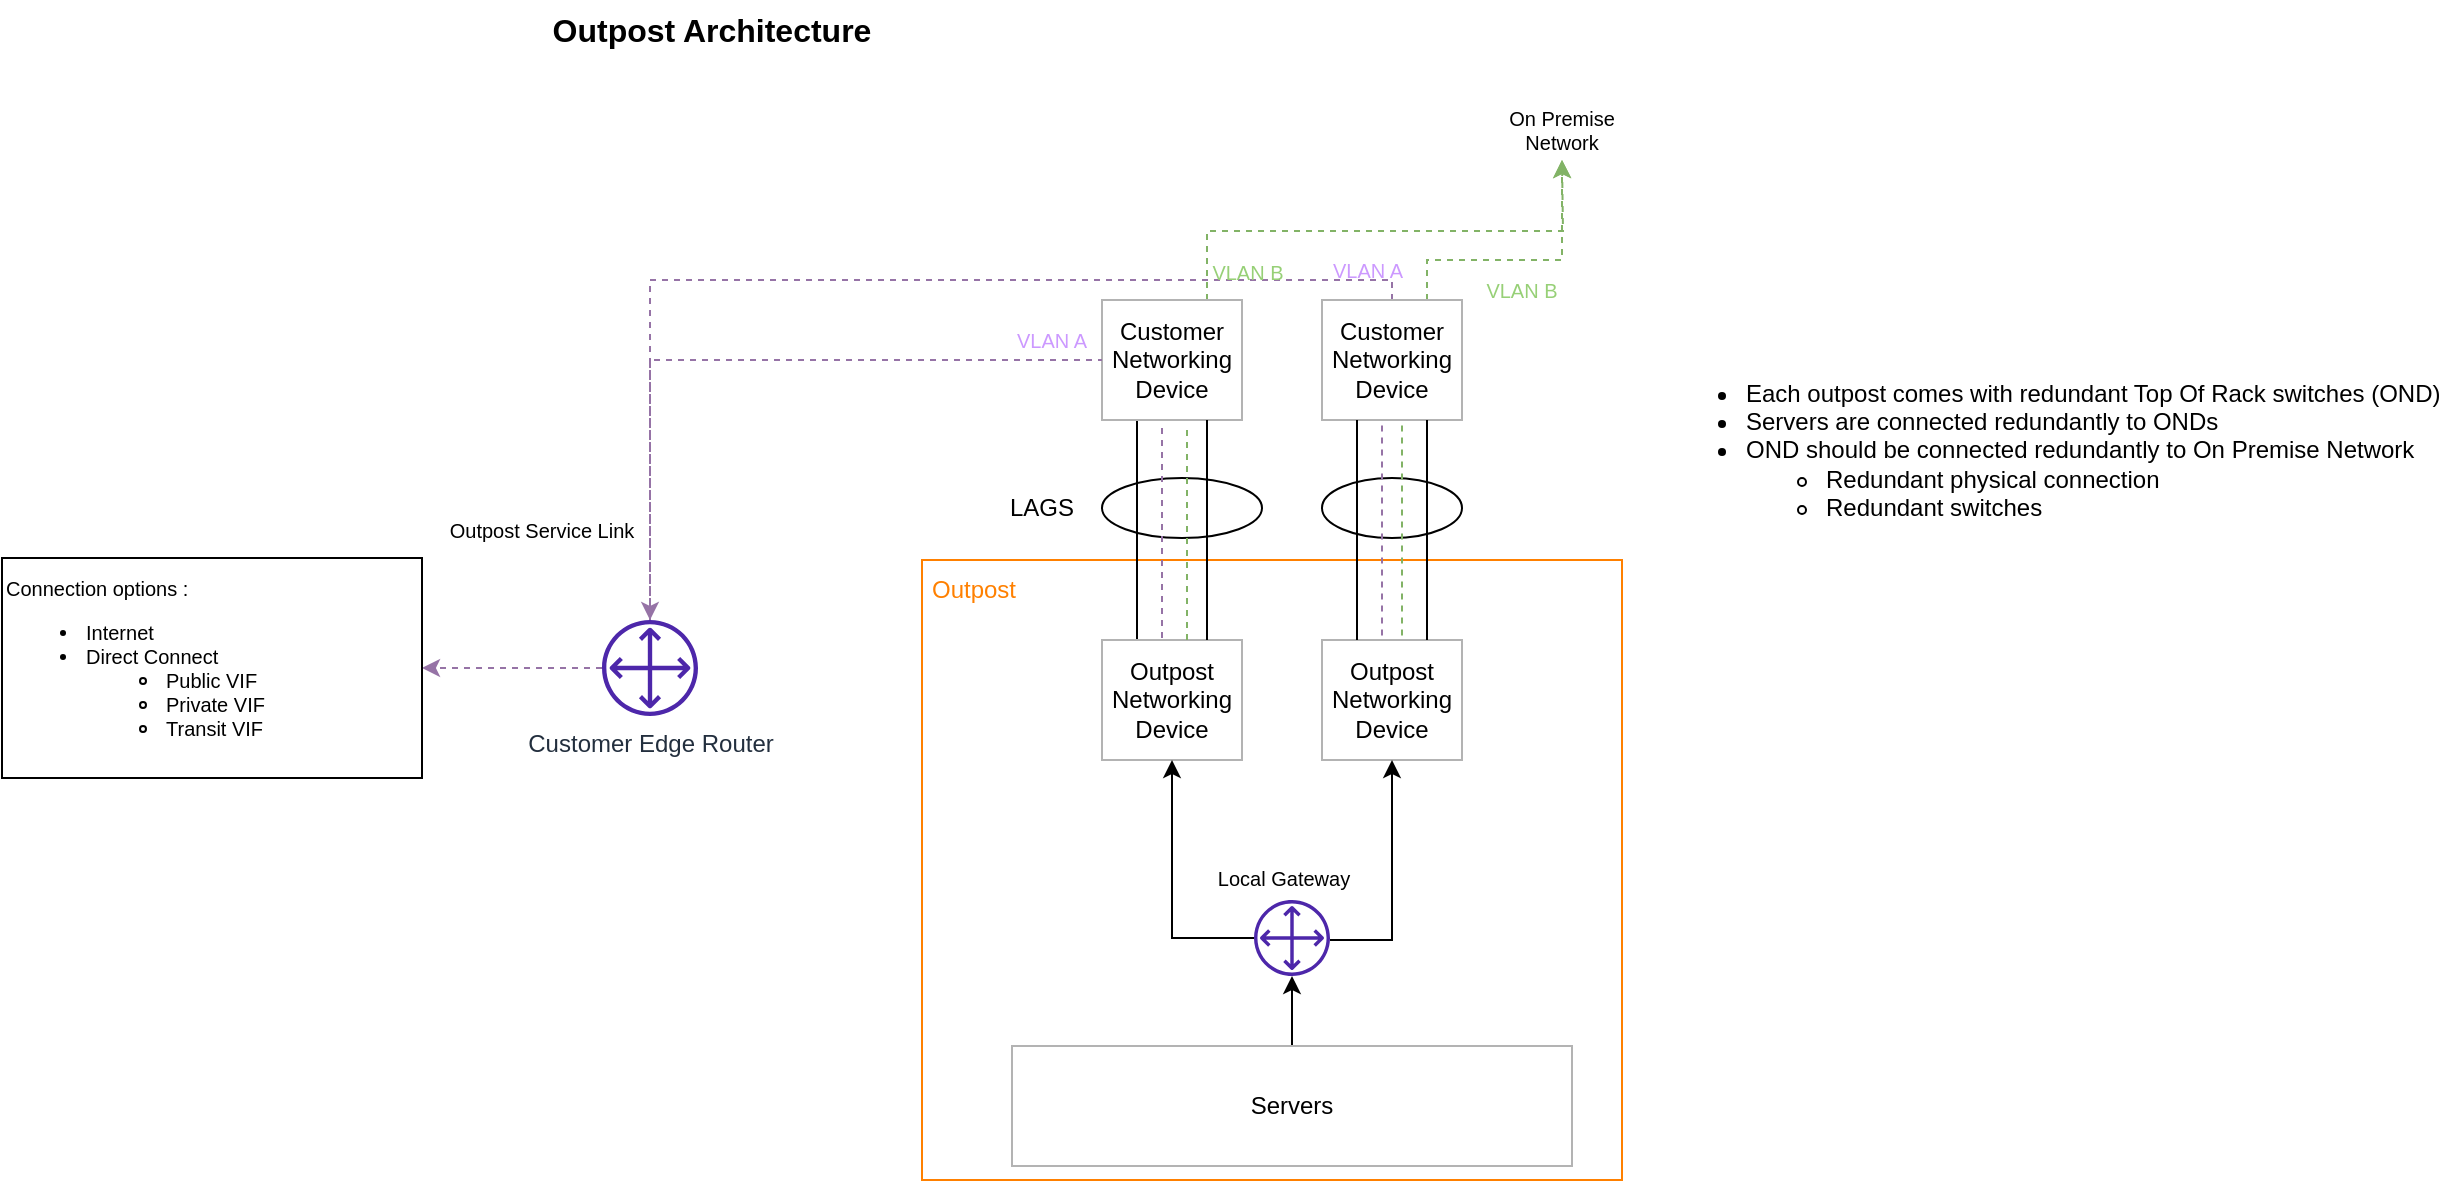 <mxfile version="20.8.16" type="device" pages="2"><diagram id="ywgrt5iHm2Y5bo9fATXf" name="Module 4 : Specialized Infrastructure"><mxGraphModel dx="1863" dy="701" grid="1" gridSize="10" guides="1" tooltips="1" connect="1" arrows="1" fold="1" page="1" pageScale="1" pageWidth="827" pageHeight="1169" math="0" shadow="0"><root><mxCell id="0"/><mxCell id="1" parent="0"/><mxCell id="Mn6l3UYsuZS0TiWTPpmY-5" value="" style="rounded=0;whiteSpace=wrap;html=1;strokeColor=#FF8000;fontSize=12;fontColor=#000000;fillColor=none;" vertex="1" parent="1"><mxGeometry x="160" y="320" width="350" height="310" as="geometry"/></mxCell><mxCell id="m7l4k4xZJMfM7vUmarLr-1" value="Outpost Architecture" style="text;html=1;strokeColor=none;fillColor=none;align=center;verticalAlign=middle;whiteSpace=wrap;rounded=0;fontSize=16;fontColor=#000000;fontStyle=1" vertex="1" parent="1"><mxGeometry x="-60" y="40" width="230" height="30" as="geometry"/></mxCell><mxCell id="Mn6l3UYsuZS0TiWTPpmY-11" style="edgeStyle=orthogonalEdgeStyle;rounded=0;orthogonalLoop=1;jettySize=auto;html=1;entryX=0.25;entryY=1;entryDx=0;entryDy=0;fontSize=12;fontColor=#FF8000;endArrow=none;endFill=0;exitX=0.25;exitY=0;exitDx=0;exitDy=0;" edge="1" parent="1" source="Mn6l3UYsuZS0TiWTPpmY-1" target="Mn6l3UYsuZS0TiWTPpmY-7"><mxGeometry relative="1" as="geometry"><mxPoint x="285" y="360" as="sourcePoint"/></mxGeometry></mxCell><mxCell id="Mn6l3UYsuZS0TiWTPpmY-1" value="Outpost Networking Device" style="rounded=0;whiteSpace=wrap;html=1;strokeColor=#B3B3B3;fontSize=12;fontColor=#000000;fillColor=none;" vertex="1" parent="1"><mxGeometry x="250" y="360" width="70" height="60" as="geometry"/></mxCell><mxCell id="Mn6l3UYsuZS0TiWTPpmY-37" style="edgeStyle=orthogonalEdgeStyle;rounded=0;orthogonalLoop=1;jettySize=auto;html=1;fontSize=10;fontColor=#000000;endArrow=classic;endFill=1;" edge="1" parent="1" source="Mn6l3UYsuZS0TiWTPpmY-2" target="Mn6l3UYsuZS0TiWTPpmY-36"><mxGeometry relative="1" as="geometry"/></mxCell><mxCell id="Mn6l3UYsuZS0TiWTPpmY-2" value="Servers" style="rounded=0;whiteSpace=wrap;html=1;strokeColor=#B3B3B3;fontSize=12;fontColor=#000000;fillColor=none;" vertex="1" parent="1"><mxGeometry x="205" y="563" width="280" height="60" as="geometry"/></mxCell><mxCell id="Mn6l3UYsuZS0TiWTPpmY-3" value="Outpost Networking Device" style="rounded=0;whiteSpace=wrap;html=1;strokeColor=#B3B3B3;fontSize=12;fontColor=#000000;fillColor=none;" vertex="1" parent="1"><mxGeometry x="360" y="360" width="70" height="60" as="geometry"/></mxCell><mxCell id="Mn6l3UYsuZS0TiWTPpmY-6" value="Outpost" style="text;html=1;strokeColor=none;fillColor=none;align=center;verticalAlign=middle;whiteSpace=wrap;rounded=0;fontSize=12;fontColor=#FF8000;" vertex="1" parent="1"><mxGeometry x="156" y="320" width="60" height="30" as="geometry"/></mxCell><mxCell id="Mn6l3UYsuZS0TiWTPpmY-35" style="edgeStyle=orthogonalEdgeStyle;rounded=0;orthogonalLoop=1;jettySize=auto;html=1;exitX=0.75;exitY=0;exitDx=0;exitDy=0;dashed=1;fontSize=10;fontColor=#000000;endArrow=classic;endFill=1;fillColor=#d5e8d4;strokeColor=#82b366;" edge="1" parent="1" source="Mn6l3UYsuZS0TiWTPpmY-7"><mxGeometry relative="1" as="geometry"><mxPoint x="480" y="120" as="targetPoint"/></mxGeometry></mxCell><mxCell id="Mn6l3UYsuZS0TiWTPpmY-7" value="Customer Networking Device" style="rounded=0;whiteSpace=wrap;html=1;strokeColor=#B3B3B3;fontSize=12;fontColor=#000000;fillColor=none;" vertex="1" parent="1"><mxGeometry x="250" y="190" width="70" height="60" as="geometry"/></mxCell><mxCell id="Mn6l3UYsuZS0TiWTPpmY-45" style="edgeStyle=orthogonalEdgeStyle;rounded=0;orthogonalLoop=1;jettySize=auto;html=1;entryX=0.5;entryY=1;entryDx=0;entryDy=0;fontSize=10;fontColor=#000000;endArrow=classic;endFill=1;fillColor=#d5e8d4;strokeColor=#82b366;dashed=1;exitX=0.75;exitY=0;exitDx=0;exitDy=0;" edge="1" parent="1" source="Mn6l3UYsuZS0TiWTPpmY-8" target="Mn6l3UYsuZS0TiWTPpmY-44"><mxGeometry relative="1" as="geometry"><Array as="points"><mxPoint x="413" y="170"/><mxPoint x="480" y="170"/></Array></mxGeometry></mxCell><mxCell id="Mn6l3UYsuZS0TiWTPpmY-47" style="edgeStyle=orthogonalEdgeStyle;rounded=0;orthogonalLoop=1;jettySize=auto;html=1;dashed=1;fontSize=10;fontColor=#97D077;endArrow=classic;endFill=1;fillColor=#e1d5e7;strokeColor=#9673a6;" edge="1" parent="1" source="Mn6l3UYsuZS0TiWTPpmY-8" target="Mn6l3UYsuZS0TiWTPpmY-29"><mxGeometry relative="1" as="geometry"><Array as="points"><mxPoint x="395" y="180"/><mxPoint x="24" y="180"/></Array></mxGeometry></mxCell><mxCell id="Mn6l3UYsuZS0TiWTPpmY-8" value="Customer Networking Device" style="rounded=0;whiteSpace=wrap;html=1;strokeColor=#B3B3B3;fontSize=12;fontColor=#000000;fillColor=none;" vertex="1" parent="1"><mxGeometry x="360" y="190" width="70" height="60" as="geometry"/></mxCell><mxCell id="Mn6l3UYsuZS0TiWTPpmY-12" style="edgeStyle=orthogonalEdgeStyle;rounded=0;orthogonalLoop=1;jettySize=auto;html=1;entryX=0.75;entryY=1;entryDx=0;entryDy=0;fontSize=12;fontColor=#FF8000;exitX=0.75;exitY=0;exitDx=0;exitDy=0;endArrow=none;endFill=0;" edge="1" parent="1" source="Mn6l3UYsuZS0TiWTPpmY-1" target="Mn6l3UYsuZS0TiWTPpmY-7"><mxGeometry relative="1" as="geometry"><mxPoint x="295" y="321" as="sourcePoint"/><mxPoint x="295" y="251" as="targetPoint"/></mxGeometry></mxCell><mxCell id="Mn6l3UYsuZS0TiWTPpmY-13" value="LAGS" style="text;html=1;strokeColor=none;fillColor=none;align=center;verticalAlign=middle;whiteSpace=wrap;rounded=0;fontSize=12;fontColor=#000000;" vertex="1" parent="1"><mxGeometry x="190" y="279" width="60" height="30" as="geometry"/></mxCell><mxCell id="Mn6l3UYsuZS0TiWTPpmY-14" value="" style="ellipse;whiteSpace=wrap;html=1;strokeColor=#000000;fontSize=12;fontColor=#000000;fillColor=none;" vertex="1" parent="1"><mxGeometry x="250" y="279" width="80" height="30" as="geometry"/></mxCell><mxCell id="Mn6l3UYsuZS0TiWTPpmY-15" style="edgeStyle=orthogonalEdgeStyle;rounded=0;orthogonalLoop=1;jettySize=auto;html=1;entryX=0.75;entryY=1;entryDx=0;entryDy=0;fontSize=12;fontColor=#FF8000;exitX=0.75;exitY=0;exitDx=0;exitDy=0;endArrow=none;endFill=0;" edge="1" parent="1" source="Mn6l3UYsuZS0TiWTPpmY-3" target="Mn6l3UYsuZS0TiWTPpmY-8"><mxGeometry relative="1" as="geometry"><mxPoint x="405" y="360" as="sourcePoint"/><mxPoint x="405" y="250" as="targetPoint"/></mxGeometry></mxCell><mxCell id="Mn6l3UYsuZS0TiWTPpmY-16" style="edgeStyle=orthogonalEdgeStyle;rounded=0;orthogonalLoop=1;jettySize=auto;html=1;entryX=0.25;entryY=1;entryDx=0;entryDy=0;fontSize=12;fontColor=#FF8000;endArrow=none;endFill=0;exitX=0.25;exitY=0;exitDx=0;exitDy=0;" edge="1" parent="1" source="Mn6l3UYsuZS0TiWTPpmY-3" target="Mn6l3UYsuZS0TiWTPpmY-8"><mxGeometry relative="1" as="geometry"><mxPoint x="390" y="360" as="sourcePoint"/><mxPoint x="390" y="250" as="targetPoint"/></mxGeometry></mxCell><mxCell id="Mn6l3UYsuZS0TiWTPpmY-17" value="" style="ellipse;whiteSpace=wrap;html=1;strokeColor=#000000;fontSize=12;fontColor=#000000;fillColor=none;" vertex="1" parent="1"><mxGeometry x="360" y="279" width="70" height="30" as="geometry"/></mxCell><mxCell id="Mn6l3UYsuZS0TiWTPpmY-18" value="&lt;ul&gt;&lt;li&gt;Each outpost comes with redundant Top Of Rack switches (OND)&lt;/li&gt;&lt;li&gt;Servers are connected redundantly to ONDs&lt;/li&gt;&lt;li&gt;OND should be connected redundantly to On Premise Network&lt;/li&gt;&lt;ul&gt;&lt;li&gt;Redundant physical connection&lt;/li&gt;&lt;li&gt;Redundant switches&lt;/li&gt;&lt;/ul&gt;&lt;/ul&gt;" style="text;html=1;strokeColor=none;fillColor=none;align=left;verticalAlign=middle;whiteSpace=wrap;rounded=0;fontSize=12;fontColor=#000000;" vertex="1" parent="1"><mxGeometry x="530" y="225" width="400" height="80" as="geometry"/></mxCell><mxCell id="Mn6l3UYsuZS0TiWTPpmY-22" value="" style="endArrow=none;dashed=1;html=1;rounded=0;fontSize=12;fontColor=#000000;entryX=0.6;entryY=1.02;entryDx=0;entryDy=0;entryPerimeter=0;fillColor=#e1d5e7;strokeColor=#9673a6;" edge="1" parent="1"><mxGeometry width="50" height="50" relative="1" as="geometry"><mxPoint x="280" y="359" as="sourcePoint"/><mxPoint x="280" y="251.2" as="targetPoint"/></mxGeometry></mxCell><mxCell id="Mn6l3UYsuZS0TiWTPpmY-23" value="" style="endArrow=none;dashed=1;html=1;rounded=0;fontSize=12;fontColor=#000000;entryX=0.6;entryY=1.02;entryDx=0;entryDy=0;entryPerimeter=0;fillColor=#d5e8d4;strokeColor=#82b366;" edge="1" parent="1"><mxGeometry width="50" height="50" relative="1" as="geometry"><mxPoint x="292.5" y="360" as="sourcePoint"/><mxPoint x="292.5" y="252.2" as="targetPoint"/></mxGeometry></mxCell><mxCell id="Mn6l3UYsuZS0TiWTPpmY-27" value="" style="endArrow=none;dashed=1;html=1;rounded=0;fontSize=12;fontColor=#000000;entryX=0.6;entryY=1.02;entryDx=0;entryDy=0;entryPerimeter=0;fillColor=#e1d5e7;strokeColor=#9673a6;" edge="1" parent="1"><mxGeometry width="50" height="50" relative="1" as="geometry"><mxPoint x="390" y="357.8" as="sourcePoint"/><mxPoint x="390" y="250.0" as="targetPoint"/></mxGeometry></mxCell><mxCell id="Mn6l3UYsuZS0TiWTPpmY-28" value="" style="endArrow=none;dashed=1;html=1;rounded=0;fontSize=12;fontColor=#000000;entryX=0.6;entryY=1.02;entryDx=0;entryDy=0;entryPerimeter=0;fillColor=#d5e8d4;strokeColor=#82b366;" edge="1" parent="1"><mxGeometry width="50" height="50" relative="1" as="geometry"><mxPoint x="400" y="357.8" as="sourcePoint"/><mxPoint x="400" y="250.0" as="targetPoint"/></mxGeometry></mxCell><mxCell id="Mn6l3UYsuZS0TiWTPpmY-30" style="edgeStyle=orthogonalEdgeStyle;rounded=0;orthogonalLoop=1;jettySize=auto;html=1;entryX=0;entryY=0.5;entryDx=0;entryDy=0;fontSize=12;fontColor=#000000;endArrow=none;endFill=0;fillColor=#e1d5e7;strokeColor=#9673a6;dashed=1;" edge="1" parent="1" source="Mn6l3UYsuZS0TiWTPpmY-29" target="Mn6l3UYsuZS0TiWTPpmY-7"><mxGeometry relative="1" as="geometry"><Array as="points"><mxPoint x="24" y="220"/></Array></mxGeometry></mxCell><mxCell id="Mn6l3UYsuZS0TiWTPpmY-49" style="edgeStyle=orthogonalEdgeStyle;rounded=0;orthogonalLoop=1;jettySize=auto;html=1;entryX=1;entryY=0.5;entryDx=0;entryDy=0;dashed=1;fontSize=10;fontColor=#CC99FF;endArrow=classic;endFill=1;fillColor=#e1d5e7;strokeColor=#9673a6;" edge="1" parent="1" source="Mn6l3UYsuZS0TiWTPpmY-29" target="Mn6l3UYsuZS0TiWTPpmY-33"><mxGeometry relative="1" as="geometry"/></mxCell><mxCell id="Mn6l3UYsuZS0TiWTPpmY-29" value="Customer Edge Router" style="sketch=0;outlineConnect=0;fontColor=#232F3E;gradientColor=none;fillColor=#4D27AA;strokeColor=none;dashed=0;verticalLabelPosition=bottom;verticalAlign=top;align=center;html=1;fontSize=12;fontStyle=0;aspect=fixed;pointerEvents=1;shape=mxgraph.aws4.customer_gateway;" vertex="1" parent="1"><mxGeometry y="350" width="48" height="48" as="geometry"/></mxCell><mxCell id="Mn6l3UYsuZS0TiWTPpmY-31" value="VLAN A" style="text;html=1;strokeColor=none;fillColor=none;align=center;verticalAlign=middle;whiteSpace=wrap;rounded=0;fontSize=10;fontColor=#CC99FF;" vertex="1" parent="1"><mxGeometry x="195" y="195" width="60" height="30" as="geometry"/></mxCell><mxCell id="Mn6l3UYsuZS0TiWTPpmY-32" value="Outpost Service Link" style="text;html=1;strokeColor=none;fillColor=none;align=center;verticalAlign=middle;whiteSpace=wrap;rounded=0;fontSize=10;fontColor=#000000;" vertex="1" parent="1"><mxGeometry x="-80" y="290" width="100" height="30" as="geometry"/></mxCell><mxCell id="Mn6l3UYsuZS0TiWTPpmY-33" value="Connection options :&amp;nbsp;&lt;br&gt;&lt;ul&gt;&lt;li&gt;Internet&lt;/li&gt;&lt;li&gt;Direct Connect&lt;/li&gt;&lt;ul&gt;&lt;li&gt;Public VIF&lt;/li&gt;&lt;li&gt;Private VIF&lt;/li&gt;&lt;li&gt;Transit VIF&lt;/li&gt;&lt;/ul&gt;&lt;/ul&gt;" style="text;html=1;strokeColor=default;fillColor=none;align=left;verticalAlign=middle;whiteSpace=wrap;rounded=0;fontSize=10;fontColor=#000000;" vertex="1" parent="1"><mxGeometry x="-300" y="319" width="210" height="110" as="geometry"/></mxCell><mxCell id="Mn6l3UYsuZS0TiWTPpmY-39" style="edgeStyle=orthogonalEdgeStyle;rounded=0;orthogonalLoop=1;jettySize=auto;html=1;entryX=0.5;entryY=1;entryDx=0;entryDy=0;fontSize=10;fontColor=#000000;endArrow=classic;endFill=1;" edge="1" parent="1" source="Mn6l3UYsuZS0TiWTPpmY-36" target="Mn6l3UYsuZS0TiWTPpmY-3"><mxGeometry relative="1" as="geometry"><Array as="points"><mxPoint x="395" y="510"/></Array></mxGeometry></mxCell><mxCell id="Mn6l3UYsuZS0TiWTPpmY-41" style="edgeStyle=orthogonalEdgeStyle;rounded=0;orthogonalLoop=1;jettySize=auto;html=1;entryX=0.5;entryY=1;entryDx=0;entryDy=0;fontSize=10;fontColor=#000000;endArrow=classic;endFill=1;" edge="1" parent="1" source="Mn6l3UYsuZS0TiWTPpmY-36" target="Mn6l3UYsuZS0TiWTPpmY-1"><mxGeometry relative="1" as="geometry"/></mxCell><mxCell id="Mn6l3UYsuZS0TiWTPpmY-36" value="" style="sketch=0;outlineConnect=0;fontColor=#232F3E;gradientColor=none;fillColor=#4D27AA;strokeColor=none;dashed=0;verticalLabelPosition=bottom;verticalAlign=top;align=center;html=1;fontSize=12;fontStyle=0;aspect=fixed;pointerEvents=1;shape=mxgraph.aws4.customer_gateway;direction=south;" vertex="1" parent="1"><mxGeometry x="326" y="490" width="38" height="38" as="geometry"/></mxCell><mxCell id="Mn6l3UYsuZS0TiWTPpmY-42" value="Local Gateway" style="text;html=1;strokeColor=none;fillColor=none;align=center;verticalAlign=middle;whiteSpace=wrap;rounded=0;fontSize=10;fontColor=#000000;" vertex="1" parent="1"><mxGeometry x="301" y="464" width="80" height="30" as="geometry"/></mxCell><mxCell id="Mn6l3UYsuZS0TiWTPpmY-43" value="VLAN B" style="text;html=1;strokeColor=none;fillColor=none;align=center;verticalAlign=middle;whiteSpace=wrap;rounded=0;fontSize=10;fontColor=#97D077;" vertex="1" parent="1"><mxGeometry x="293" y="161" width="60" height="30" as="geometry"/></mxCell><mxCell id="Mn6l3UYsuZS0TiWTPpmY-44" value="On Premise Network" style="text;html=1;strokeColor=none;fillColor=none;align=center;verticalAlign=middle;whiteSpace=wrap;rounded=0;fontSize=10;fontColor=#000000;" vertex="1" parent="1"><mxGeometry x="450" y="90" width="60" height="30" as="geometry"/></mxCell><mxCell id="Mn6l3UYsuZS0TiWTPpmY-46" value="VLAN B" style="text;html=1;strokeColor=none;fillColor=none;align=center;verticalAlign=middle;whiteSpace=wrap;rounded=0;fontSize=10;fontColor=#97D077;" vertex="1" parent="1"><mxGeometry x="430" y="170" width="60" height="30" as="geometry"/></mxCell><mxCell id="Mn6l3UYsuZS0TiWTPpmY-48" value="VLAN A" style="text;html=1;strokeColor=none;fillColor=none;align=center;verticalAlign=middle;whiteSpace=wrap;rounded=0;fontSize=10;fontColor=#CC99FF;" vertex="1" parent="1"><mxGeometry x="353" y="160" width="60" height="30" as="geometry"/></mxCell></root></mxGraphModel></diagram><diagram name="Module 5 : Connecting Networks" id="HIl3oG0vk_UKeu9B903S"><mxGraphModel dx="1036" dy="701" grid="1" gridSize="10" guides="1" tooltips="1" connect="1" arrows="1" fold="1" page="1" pageScale="1" pageWidth="827" pageHeight="1169" math="0" shadow="0"><root><mxCell id="0"/><mxCell id="1" parent="0"/><mxCell id="G8TudDkYZaf4ChXSM93s-2" value="" style="points=[[0,0],[0.25,0],[0.5,0],[0.75,0],[1,0],[1,0.25],[1,0.5],[1,0.75],[1,1],[0.75,1],[0.5,1],[0.25,1],[0,1],[0,0.75],[0,0.5],[0,0.25]];outlineConnect=0;gradientColor=none;html=1;whiteSpace=wrap;fontSize=12;fontStyle=0;container=1;pointerEvents=0;collapsible=0;recursiveResize=0;shape=mxgraph.aws4.group;grIcon=mxgraph.aws4.group_account;strokeColor=#7F00FF;fillColor=none;verticalAlign=top;align=left;spacingLeft=30;fontColor=#CD2264;dashed=0;" vertex="1" parent="1"><mxGeometry x="100" y="250" width="910" height="440" as="geometry"/></mxCell><mxCell id="G8TudDkYZaf4ChXSM93s-1" value="" style="sketch=0;points=[[0,0,0],[0.25,0,0],[0.5,0,0],[0.75,0,0],[1,0,0],[0,1,0],[0.25,1,0],[0.5,1,0],[0.75,1,0],[1,1,0],[0,0.25,0],[0,0.5,0],[0,0.75,0],[1,0.25,0],[1,0.5,0],[1,0.75,0]];outlineConnect=0;fontColor=#232F3E;gradientColor=#945DF2;gradientDirection=north;fillColor=#5A30B5;strokeColor=#ffffff;dashed=0;verticalLabelPosition=bottom;verticalAlign=top;align=center;html=1;fontSize=12;fontStyle=0;aspect=fixed;shape=mxgraph.aws4.resourceIcon;resIcon=mxgraph.aws4.cloud_wan;" vertex="1" parent="G8TudDkYZaf4ChXSM93s-2"><mxGeometry width="38" height="38" as="geometry"/></mxCell><mxCell id="G8TudDkYZaf4ChXSM93s-3" value="Cloud WAN Code Network" style="text;html=1;strokeColor=none;fillColor=none;align=center;verticalAlign=middle;whiteSpace=wrap;rounded=0;fontColor=#7F00FF;" vertex="1" parent="G8TudDkYZaf4ChXSM93s-2"><mxGeometry x="31" y="4" width="172" height="30" as="geometry"/></mxCell><mxCell id="G8TudDkYZaf4ChXSM93s-5" value="Development" style="rounded=1;whiteSpace=wrap;html=1;strokeColor=#FF3333;fontColor=#000000;fillColor=none;" vertex="1" parent="G8TudDkYZaf4ChXSM93s-2"><mxGeometry x="104" y="153" width="460" height="50" as="geometry"/></mxCell><mxCell id="G8TudDkYZaf4ChXSM93s-6" value="Production" style="rounded=1;whiteSpace=wrap;html=1;strokeColor=#009900;fontColor=#000000;fillColor=none;" vertex="1" parent="G8TudDkYZaf4ChXSM93s-2"><mxGeometry x="104" y="213" width="460" height="50" as="geometry"/></mxCell><mxCell id="G8TudDkYZaf4ChXSM93s-7" value="Shared" style="rounded=1;whiteSpace=wrap;html=1;strokeColor=#B3B3B3;fontColor=#000000;fillColor=none;" vertex="1" parent="G8TudDkYZaf4ChXSM93s-2"><mxGeometry x="104" y="273" width="460" height="50" as="geometry"/></mxCell><mxCell id="G8TudDkYZaf4ChXSM93s-4" value="" style="sketch=0;outlineConnect=0;fontColor=#232F3E;gradientColor=none;fillColor=#4D27AA;strokeColor=none;dashed=0;verticalLabelPosition=bottom;verticalAlign=top;align=center;html=1;fontSize=10;fontStyle=0;aspect=fixed;pointerEvents=1;shape=mxgraph.aws4.cloud_wan_segment_network;" vertex="1" parent="G8TudDkYZaf4ChXSM93s-2"><mxGeometry x="114" y="223" width="28" height="28" as="geometry"/></mxCell><mxCell id="G8TudDkYZaf4ChXSM93s-8" value="Segment" style="text;html=1;strokeColor=none;fillColor=none;align=left;verticalAlign=middle;whiteSpace=wrap;rounded=0;fontSize=10;fontColor=#000000;" vertex="1" parent="G8TudDkYZaf4ChXSM93s-2"><mxGeometry x="145" y="223" width="49" height="30" as="geometry"/></mxCell><mxCell id="G8TudDkYZaf4ChXSM93s-9" value="" style="sketch=0;outlineConnect=0;fontColor=#232F3E;gradientColor=none;fillColor=#4D27AA;strokeColor=none;dashed=0;verticalLabelPosition=bottom;verticalAlign=top;align=center;html=1;fontSize=10;fontStyle=0;aspect=fixed;pointerEvents=1;shape=mxgraph.aws4.cloud_wan_segment_network;" vertex="1" parent="G8TudDkYZaf4ChXSM93s-2"><mxGeometry x="112" y="163" width="28" height="28" as="geometry"/></mxCell><mxCell id="G8TudDkYZaf4ChXSM93s-10" value="Segment" style="text;html=1;strokeColor=none;fillColor=none;align=left;verticalAlign=middle;whiteSpace=wrap;rounded=0;fontSize=10;fontColor=#000000;" vertex="1" parent="G8TudDkYZaf4ChXSM93s-2"><mxGeometry x="143" y="163" width="49" height="30" as="geometry"/></mxCell><mxCell id="G8TudDkYZaf4ChXSM93s-11" value="" style="sketch=0;outlineConnect=0;fontColor=#232F3E;gradientColor=none;fillColor=#4D27AA;strokeColor=none;dashed=0;verticalLabelPosition=bottom;verticalAlign=top;align=center;html=1;fontSize=10;fontStyle=0;aspect=fixed;pointerEvents=1;shape=mxgraph.aws4.cloud_wan_segment_network;" vertex="1" parent="G8TudDkYZaf4ChXSM93s-2"><mxGeometry x="114" y="283" width="28" height="28" as="geometry"/></mxCell><mxCell id="G8TudDkYZaf4ChXSM93s-12" value="Segment" style="text;html=1;strokeColor=none;fillColor=none;align=left;verticalAlign=middle;whiteSpace=wrap;rounded=0;fontSize=10;fontColor=#000000;" vertex="1" parent="G8TudDkYZaf4ChXSM93s-2"><mxGeometry x="145" y="283" width="49" height="30" as="geometry"/></mxCell><mxCell id="G8TudDkYZaf4ChXSM93s-15" style="edgeStyle=orthogonalEdgeStyle;rounded=0;orthogonalLoop=1;jettySize=auto;html=1;exitX=0;exitY=0.5;exitDx=0;exitDy=0;entryX=1;entryY=0.5;entryDx=0;entryDy=0;fontSize=10;fontColor=#000000;exitPerimeter=0;" edge="1" parent="G8TudDkYZaf4ChXSM93s-2" source="G8TudDkYZaf4ChXSM93s-17" target="G8TudDkYZaf4ChXSM93s-5"><mxGeometry relative="1" as="geometry"><mxPoint x="629" y="137" as="sourcePoint"/></mxGeometry></mxCell><mxCell id="G8TudDkYZaf4ChXSM93s-17" value="VPC Dev" style="sketch=0;points=[[0,0,0],[0.25,0,0],[0.5,0,0],[0.75,0,0],[1,0,0],[0,1,0],[0.25,1,0],[0.5,1,0],[0.75,1,0],[1,1,0],[0,0.25,0],[0,0.5,0],[0,0.75,0],[1,0.25,0],[1,0.5,0],[1,0.75,0]];outlineConnect=0;fontColor=#232F3E;gradientColor=#945DF2;gradientDirection=north;fillColor=#5A30B5;strokeColor=#ffffff;dashed=0;verticalLabelPosition=bottom;verticalAlign=top;align=center;html=1;fontSize=10;fontStyle=0;aspect=fixed;shape=mxgraph.aws4.resourceIcon;resIcon=mxgraph.aws4.vpc;" vertex="1" parent="G8TudDkYZaf4ChXSM93s-2"><mxGeometry x="689" y="160" width="37" height="37" as="geometry"/></mxCell><mxCell id="G8TudDkYZaf4ChXSM93s-19" style="edgeStyle=orthogonalEdgeStyle;rounded=0;orthogonalLoop=1;jettySize=auto;html=1;entryX=1;entryY=0.5;entryDx=0;entryDy=0;fontSize=10;fontColor=#000000;" edge="1" parent="G8TudDkYZaf4ChXSM93s-2" source="G8TudDkYZaf4ChXSM93s-18" target="G8TudDkYZaf4ChXSM93s-6"><mxGeometry relative="1" as="geometry"/></mxCell><mxCell id="G8TudDkYZaf4ChXSM93s-18" value="VPC Prod" style="sketch=0;points=[[0,0,0],[0.25,0,0],[0.5,0,0],[0.75,0,0],[1,0,0],[0,1,0],[0.25,1,0],[0.5,1,0],[0.75,1,0],[1,1,0],[0,0.25,0],[0,0.5,0],[0,0.75,0],[1,0.25,0],[1,0.5,0],[1,0.75,0]];outlineConnect=0;fontColor=#232F3E;gradientColor=#945DF2;gradientDirection=north;fillColor=#5A30B5;strokeColor=#ffffff;dashed=0;verticalLabelPosition=bottom;verticalAlign=top;align=center;html=1;fontSize=10;fontStyle=0;aspect=fixed;shape=mxgraph.aws4.resourceIcon;resIcon=mxgraph.aws4.vpc;" vertex="1" parent="G8TudDkYZaf4ChXSM93s-2"><mxGeometry x="689" y="220" width="37" height="37" as="geometry"/></mxCell><mxCell id="G8TudDkYZaf4ChXSM93s-22" value="" style="group" vertex="1" connectable="0" parent="G8TudDkYZaf4ChXSM93s-2"><mxGeometry x="579" y="140" width="100" height="31" as="geometry"/></mxCell><mxCell id="G8TudDkYZaf4ChXSM93s-20" value="" style="sketch=0;outlineConnect=0;fontColor=#232F3E;gradientColor=none;fillColor=#4D27AA;strokeColor=none;dashed=0;verticalLabelPosition=bottom;verticalAlign=top;align=center;html=1;fontSize=12;fontStyle=0;aspect=fixed;pointerEvents=1;shape=mxgraph.aws4.transit_gateway_attachment;" vertex="1" parent="G8TudDkYZaf4ChXSM93s-22"><mxGeometry width="28" height="28" as="geometry"/></mxCell><mxCell id="G8TudDkYZaf4ChXSM93s-21" value="Attachment" style="text;html=1;strokeColor=none;fillColor=none;align=left;verticalAlign=middle;whiteSpace=wrap;rounded=0;fontSize=10;fontColor=#000000;" vertex="1" parent="G8TudDkYZaf4ChXSM93s-22"><mxGeometry x="32" y="1" width="68" height="30" as="geometry"/></mxCell><mxCell id="G8TudDkYZaf4ChXSM93s-23" value="" style="group" vertex="1" connectable="0" parent="G8TudDkYZaf4ChXSM93s-2"><mxGeometry x="579" y="203" width="100" height="31" as="geometry"/></mxCell><mxCell id="G8TudDkYZaf4ChXSM93s-24" value="" style="sketch=0;outlineConnect=0;fontColor=#232F3E;gradientColor=none;fillColor=#4D27AA;strokeColor=none;dashed=0;verticalLabelPosition=bottom;verticalAlign=top;align=center;html=1;fontSize=12;fontStyle=0;aspect=fixed;pointerEvents=1;shape=mxgraph.aws4.transit_gateway_attachment;" vertex="1" parent="G8TudDkYZaf4ChXSM93s-23"><mxGeometry width="28" height="28" as="geometry"/></mxCell><mxCell id="G8TudDkYZaf4ChXSM93s-25" value="Attachment" style="text;html=1;strokeColor=none;fillColor=none;align=left;verticalAlign=middle;whiteSpace=wrap;rounded=0;fontSize=10;fontColor=#000000;" vertex="1" parent="G8TudDkYZaf4ChXSM93s-23"><mxGeometry x="32" y="1" width="68" height="30" as="geometry"/></mxCell><mxCell id="G8TudDkYZaf4ChXSM93s-27" style="edgeStyle=orthogonalEdgeStyle;rounded=0;orthogonalLoop=1;jettySize=auto;html=1;entryX=1;entryY=0.5;entryDx=0;entryDy=0;fontSize=10;fontColor=#000000;" edge="1" parent="G8TudDkYZaf4ChXSM93s-2" source="G8TudDkYZaf4ChXSM93s-26" target="G8TudDkYZaf4ChXSM93s-7"><mxGeometry relative="1" as="geometry"/></mxCell><mxCell id="G8TudDkYZaf4ChXSM93s-26" value="Site to site VPN" style="sketch=0;points=[[0,0,0],[0.25,0,0],[0.5,0,0],[0.75,0,0],[1,0,0],[0,1,0],[0.25,1,0],[0.5,1,0],[0.75,1,0],[1,1,0],[0,0.25,0],[0,0.5,0],[0,0.75,0],[1,0.25,0],[1,0.5,0],[1,0.75,0]];outlineConnect=0;fontColor=#232F3E;gradientColor=#945DF2;gradientDirection=north;fillColor=#5A30B5;strokeColor=#ffffff;dashed=0;verticalLabelPosition=bottom;verticalAlign=top;align=center;html=1;fontSize=10;fontStyle=0;aspect=fixed;shape=mxgraph.aws4.resourceIcon;resIcon=mxgraph.aws4.site_to_site_vpn;" vertex="1" parent="G8TudDkYZaf4ChXSM93s-2"><mxGeometry x="689" y="279" width="38" height="38" as="geometry"/></mxCell><mxCell id="G8TudDkYZaf4ChXSM93s-28" value="" style="group" vertex="1" connectable="0" parent="G8TudDkYZaf4ChXSM93s-2"><mxGeometry x="579" y="267" width="100" height="31" as="geometry"/></mxCell><mxCell id="G8TudDkYZaf4ChXSM93s-29" value="" style="sketch=0;outlineConnect=0;fontColor=#232F3E;gradientColor=none;fillColor=#4D27AA;strokeColor=none;dashed=0;verticalLabelPosition=bottom;verticalAlign=top;align=center;html=1;fontSize=12;fontStyle=0;aspect=fixed;pointerEvents=1;shape=mxgraph.aws4.transit_gateway_attachment;" vertex="1" parent="G8TudDkYZaf4ChXSM93s-28"><mxGeometry width="28" height="28" as="geometry"/></mxCell><mxCell id="G8TudDkYZaf4ChXSM93s-30" value="Attachment" style="text;html=1;strokeColor=none;fillColor=none;align=left;verticalAlign=middle;whiteSpace=wrap;rounded=0;fontSize=10;fontColor=#000000;" vertex="1" parent="G8TudDkYZaf4ChXSM93s-28"><mxGeometry x="32" y="1" width="68" height="30" as="geometry"/></mxCell><mxCell id="G8TudDkYZaf4ChXSM93s-33" value="Core Network Policy" style="sketch=0;pointerEvents=1;shadow=0;dashed=0;html=1;strokeColor=none;labelPosition=center;verticalLabelPosition=bottom;verticalAlign=top;align=center;fillColor=#505050;shape=mxgraph.mscae.intune.policy;fontSize=10;fontColor=#000000;" vertex="1" parent="G8TudDkYZaf4ChXSM93s-2"><mxGeometry x="318" y="22" width="34" height="32" as="geometry"/></mxCell><mxCell id="G8TudDkYZaf4ChXSM93s-35" value="Region 1" style="points=[[0,0],[0.25,0],[0.5,0],[0.75,0],[1,0],[1,0.25],[1,0.5],[1,0.75],[1,1],[0.75,1],[0.5,1],[0.25,1],[0,1],[0,0.75],[0,0.5],[0,0.25]];outlineConnect=0;gradientColor=none;html=1;whiteSpace=wrap;fontSize=12;fontStyle=0;container=1;pointerEvents=0;collapsible=0;recursiveResize=0;shape=mxgraph.aws4.group;grIcon=mxgraph.aws4.group_region;strokeColor=#147EBA;fillColor=none;verticalAlign=top;align=left;spacingLeft=30;fontColor=#147EBA;dashed=1;" vertex="1" parent="G8TudDkYZaf4ChXSM93s-2"><mxGeometry x="210" y="100" width="130" height="300" as="geometry"/></mxCell><mxCell id="G8TudDkYZaf4ChXSM93s-37" value="Cloud Network Edge" style="sketch=0;outlineConnect=0;fontColor=#232F3E;gradientColor=none;fillColor=#4D27AA;strokeColor=none;dashed=0;verticalLabelPosition=bottom;verticalAlign=top;align=center;html=1;fontSize=12;fontStyle=0;aspect=fixed;pointerEvents=1;shape=mxgraph.aws4.cloud_wan_virtual_pop;" vertex="1" parent="G8TudDkYZaf4ChXSM93s-35"><mxGeometry x="46" y="240" width="38" height="38" as="geometry"/></mxCell><mxCell id="G8TudDkYZaf4ChXSM93s-36" value="Region 2" style="points=[[0,0],[0.25,0],[0.5,0],[0.75,0],[1,0],[1,0.25],[1,0.5],[1,0.75],[1,1],[0.75,1],[0.5,1],[0.25,1],[0,1],[0,0.75],[0,0.5],[0,0.25]];outlineConnect=0;gradientColor=none;html=1;whiteSpace=wrap;fontSize=12;fontStyle=0;container=1;pointerEvents=0;collapsible=0;recursiveResize=0;shape=mxgraph.aws4.group;grIcon=mxgraph.aws4.group_region;strokeColor=#147EBA;fillColor=none;verticalAlign=top;align=left;spacingLeft=30;fontColor=#147EBA;dashed=1;" vertex="1" parent="G8TudDkYZaf4ChXSM93s-2"><mxGeometry x="390" y="100" width="130" height="300" as="geometry"/></mxCell><mxCell id="G8TudDkYZaf4ChXSM93s-38" value="Cloud Network Edge" style="sketch=0;outlineConnect=0;fontColor=#232F3E;gradientColor=none;fillColor=#4D27AA;strokeColor=none;dashed=0;verticalLabelPosition=bottom;verticalAlign=top;align=center;html=1;fontSize=12;fontStyle=0;aspect=fixed;pointerEvents=1;shape=mxgraph.aws4.cloud_wan_virtual_pop;" vertex="1" parent="G8TudDkYZaf4ChXSM93s-36"><mxGeometry x="46" y="235" width="38" height="38" as="geometry"/></mxCell><mxCell id="G8TudDkYZaf4ChXSM93s-34" value="&lt;ul style=&quot;font-size: 12px;&quot;&gt;&lt;li style=&quot;font-size: 12px;&quot;&gt;Define all your network architecture in a &lt;b style=&quot;font-size: 12px;&quot;&gt;core network policy&lt;/b&gt; (segments, attachments, routing configurations)&lt;/li&gt;&lt;li style=&quot;font-size: 12px;&quot;&gt;Each Core Network can span multiple regions. Each region will have a cloud network edge attached to it. A cloud Network Edge is built on the same technology that Transit Gateway, but peering 2 edges can be dynamic (BGP)&lt;/li&gt;&lt;li style=&quot;font-size: 12px;&quot;&gt;A Segment corresponds to a route table. All attachments attached to a segment can talk to each other. Shared Segment can be created as well.&lt;/li&gt;&lt;li style=&quot;font-size: 12px;&quot;&gt;A segment can span multiple regions&lt;/li&gt;&lt;li style=&quot;font-size: 12px;&quot;&gt;A network resource such as VPC or site to site VPN is binded to a segment via an attachment&lt;/li&gt;&lt;/ul&gt;" style="text;html=1;strokeColor=none;fillColor=none;align=left;verticalAlign=middle;whiteSpace=wrap;rounded=0;fontSize=12;fontColor=#000000;" vertex="1" parent="1"><mxGeometry x="100" y="100" width="910" height="100" as="geometry"/></mxCell><mxCell id="qB0BAYFAu2bKielhK25V-1" value="Cloud WAN components" style="text;html=1;strokeColor=none;fillColor=none;align=center;verticalAlign=middle;whiteSpace=wrap;rounded=0;fontSize=16;fontColor=#000000;fontStyle=1" vertex="1" parent="1"><mxGeometry x="100" y="50" width="230" height="30" as="geometry"/></mxCell></root></mxGraphModel></diagram></mxfile>